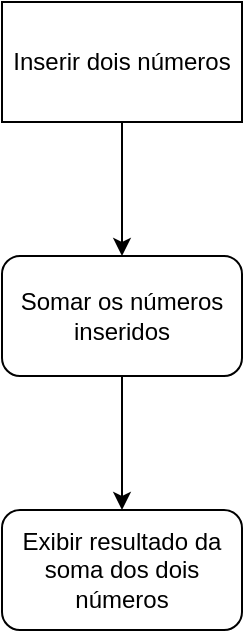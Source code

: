 <mxfile version="21.3.6" type="github">
  <diagram name="Página-1" id="g2ze5FKwA5Kn9ZE8GGk7">
    <mxGraphModel dx="825" dy="444" grid="0" gridSize="10" guides="1" tooltips="1" connect="1" arrows="1" fold="1" page="1" pageScale="1" pageWidth="827" pageHeight="1169" math="0" shadow="0">
      <root>
        <mxCell id="0" />
        <mxCell id="1" parent="0" />
        <mxCell id="kvPxknZWzfeohioQZRx2-5" style="edgeStyle=orthogonalEdgeStyle;rounded=0;orthogonalLoop=1;jettySize=auto;html=1;entryX=0.5;entryY=0;entryDx=0;entryDy=0;" edge="1" parent="1" source="kvPxknZWzfeohioQZRx2-1" target="kvPxknZWzfeohioQZRx2-2">
          <mxGeometry relative="1" as="geometry" />
        </mxCell>
        <mxCell id="kvPxknZWzfeohioQZRx2-1" value="Inserir dois números" style="rounded=0;whiteSpace=wrap;html=1;" vertex="1" parent="1">
          <mxGeometry x="361" y="63" width="120" height="60" as="geometry" />
        </mxCell>
        <mxCell id="kvPxknZWzfeohioQZRx2-6" style="edgeStyle=orthogonalEdgeStyle;rounded=0;orthogonalLoop=1;jettySize=auto;html=1;entryX=0.5;entryY=0;entryDx=0;entryDy=0;" edge="1" parent="1" source="kvPxknZWzfeohioQZRx2-2" target="kvPxknZWzfeohioQZRx2-3">
          <mxGeometry relative="1" as="geometry" />
        </mxCell>
        <mxCell id="kvPxknZWzfeohioQZRx2-2" value="Somar os números inseridos" style="rounded=1;whiteSpace=wrap;html=1;" vertex="1" parent="1">
          <mxGeometry x="361" y="190" width="120" height="60" as="geometry" />
        </mxCell>
        <mxCell id="kvPxknZWzfeohioQZRx2-3" value="Exibir resultado da soma dos dois números" style="rounded=1;whiteSpace=wrap;html=1;" vertex="1" parent="1">
          <mxGeometry x="361" y="317" width="120" height="60" as="geometry" />
        </mxCell>
      </root>
    </mxGraphModel>
  </diagram>
</mxfile>
